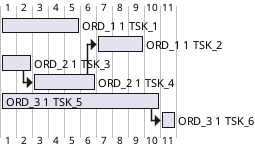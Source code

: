 @startgantt
[ORD_1 1 TSK_1] lasts 5 days
[ORD_1 1 TSK_2] lasts 3 days
[ORD_2 1 TSK_3] lasts 2 days
[ORD_2 1 TSK_4] lasts 4 days
[ORD_3 1 TSK_5] lasts 10 days
[ORD_3 1 TSK_6] lasts 1 days
[ORD_2 1 TSK_4] starts at [ORD_2 1 TSK_3]'s end
[ORD_1 1 TSK_2] starts at [ORD_2 1 TSK_4]'s end
[ORD_3 1 TSK_6] starts at [ORD_3 1 TSK_5]'s end
@endgantt
